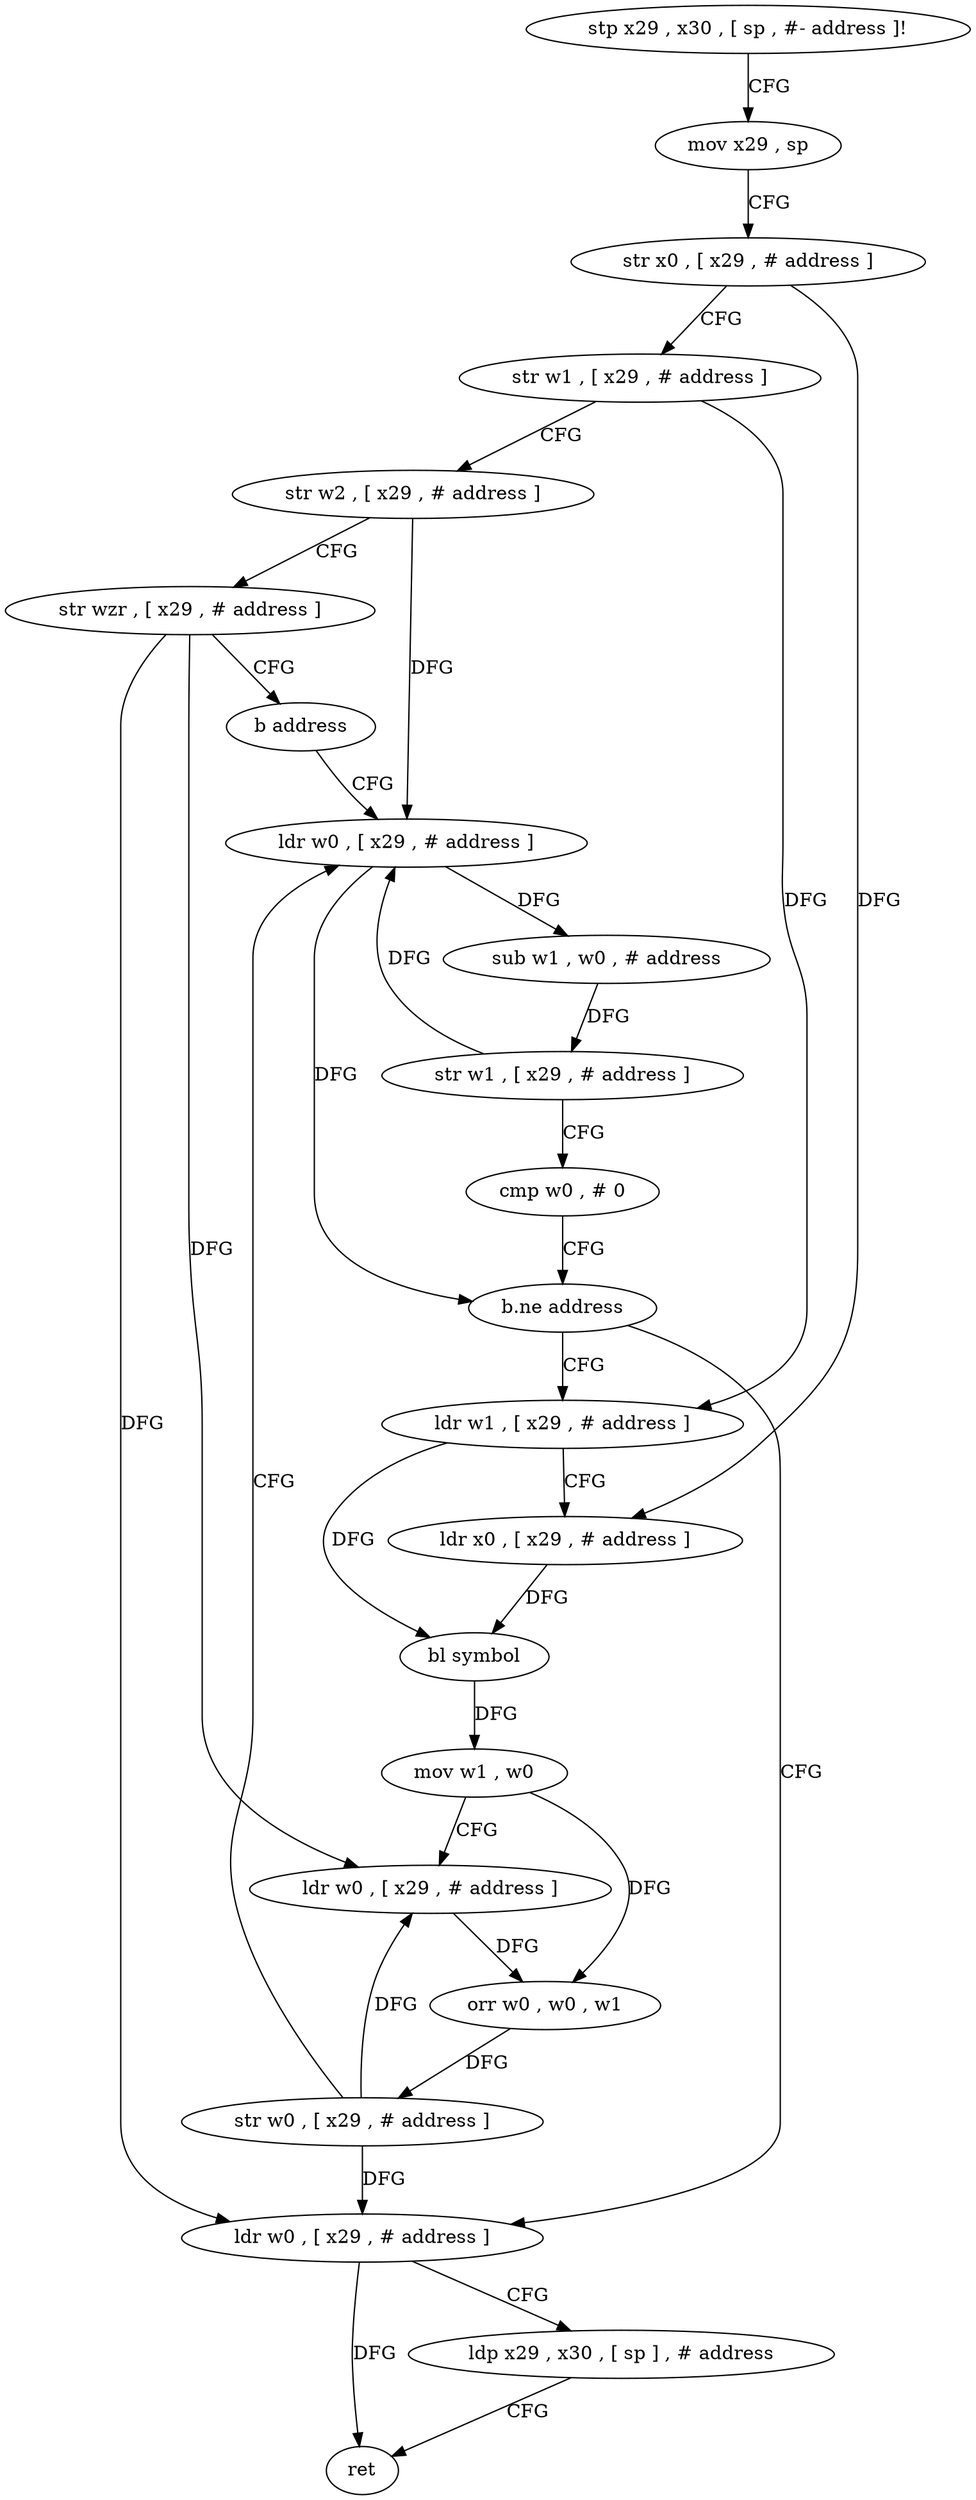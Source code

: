 digraph "func" {
"4492024" [label = "stp x29 , x30 , [ sp , #- address ]!" ]
"4492028" [label = "mov x29 , sp" ]
"4492032" [label = "str x0 , [ x29 , # address ]" ]
"4492036" [label = "str w1 , [ x29 , # address ]" ]
"4492040" [label = "str w2 , [ x29 , # address ]" ]
"4492044" [label = "str wzr , [ x29 , # address ]" ]
"4492048" [label = "b address" ]
"4492080" [label = "ldr w0 , [ x29 , # address ]" ]
"4492084" [label = "sub w1 , w0 , # address" ]
"4492088" [label = "str w1 , [ x29 , # address ]" ]
"4492092" [label = "cmp w0 , # 0" ]
"4492096" [label = "b.ne address" ]
"4492052" [label = "ldr w1 , [ x29 , # address ]" ]
"4492100" [label = "ldr w0 , [ x29 , # address ]" ]
"4492056" [label = "ldr x0 , [ x29 , # address ]" ]
"4492060" [label = "bl symbol" ]
"4492064" [label = "mov w1 , w0" ]
"4492068" [label = "ldr w0 , [ x29 , # address ]" ]
"4492072" [label = "orr w0 , w0 , w1" ]
"4492076" [label = "str w0 , [ x29 , # address ]" ]
"4492104" [label = "ldp x29 , x30 , [ sp ] , # address" ]
"4492108" [label = "ret" ]
"4492024" -> "4492028" [ label = "CFG" ]
"4492028" -> "4492032" [ label = "CFG" ]
"4492032" -> "4492036" [ label = "CFG" ]
"4492032" -> "4492056" [ label = "DFG" ]
"4492036" -> "4492040" [ label = "CFG" ]
"4492036" -> "4492052" [ label = "DFG" ]
"4492040" -> "4492044" [ label = "CFG" ]
"4492040" -> "4492080" [ label = "DFG" ]
"4492044" -> "4492048" [ label = "CFG" ]
"4492044" -> "4492068" [ label = "DFG" ]
"4492044" -> "4492100" [ label = "DFG" ]
"4492048" -> "4492080" [ label = "CFG" ]
"4492080" -> "4492084" [ label = "DFG" ]
"4492080" -> "4492096" [ label = "DFG" ]
"4492084" -> "4492088" [ label = "DFG" ]
"4492088" -> "4492092" [ label = "CFG" ]
"4492088" -> "4492080" [ label = "DFG" ]
"4492092" -> "4492096" [ label = "CFG" ]
"4492096" -> "4492052" [ label = "CFG" ]
"4492096" -> "4492100" [ label = "CFG" ]
"4492052" -> "4492056" [ label = "CFG" ]
"4492052" -> "4492060" [ label = "DFG" ]
"4492100" -> "4492104" [ label = "CFG" ]
"4492100" -> "4492108" [ label = "DFG" ]
"4492056" -> "4492060" [ label = "DFG" ]
"4492060" -> "4492064" [ label = "DFG" ]
"4492064" -> "4492068" [ label = "CFG" ]
"4492064" -> "4492072" [ label = "DFG" ]
"4492068" -> "4492072" [ label = "DFG" ]
"4492072" -> "4492076" [ label = "DFG" ]
"4492076" -> "4492080" [ label = "CFG" ]
"4492076" -> "4492068" [ label = "DFG" ]
"4492076" -> "4492100" [ label = "DFG" ]
"4492104" -> "4492108" [ label = "CFG" ]
}
